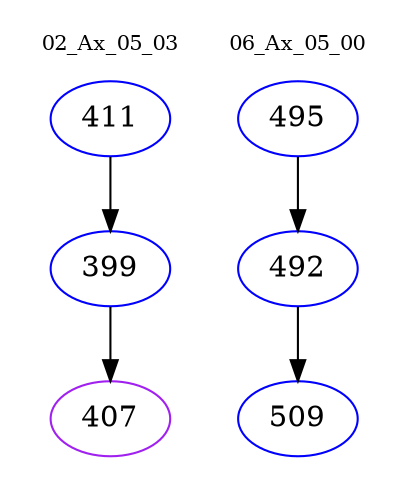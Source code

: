 digraph{
subgraph cluster_0 {
color = white
label = "02_Ax_05_03";
fontsize=10;
T0_411 [label="411", color="blue"]
T0_411 -> T0_399 [color="black"]
T0_399 [label="399", color="blue"]
T0_399 -> T0_407 [color="black"]
T0_407 [label="407", color="purple"]
}
subgraph cluster_1 {
color = white
label = "06_Ax_05_00";
fontsize=10;
T1_495 [label="495", color="blue"]
T1_495 -> T1_492 [color="black"]
T1_492 [label="492", color="blue"]
T1_492 -> T1_509 [color="black"]
T1_509 [label="509", color="blue"]
}
}
